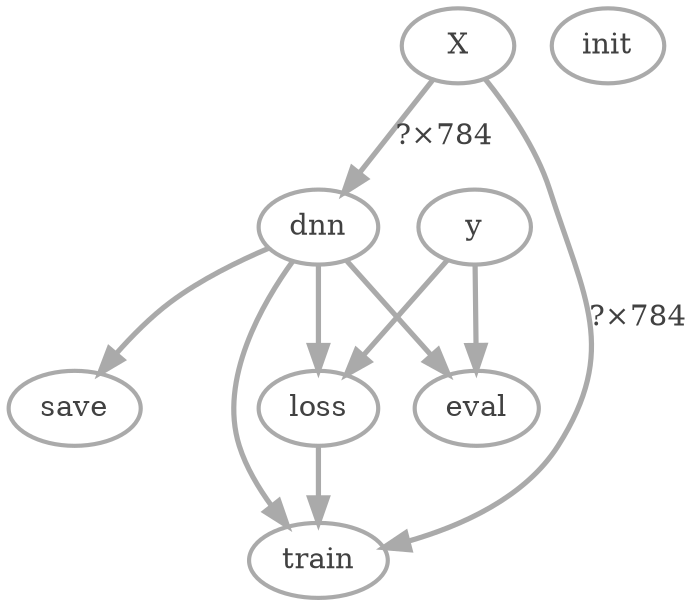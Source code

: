 digraph G {
	graph [color=white fillcolor=white fontcolor="#414141" style=rounded]
	node [color="#aaaaaa" fillcolor=white fontcolor="#414141" penwidth=2 style=filled]
	edge [arrowsize=1.2 color="#aaaaaa" fontcolor="#414141" penwidth=2.5]
	X [label=X]
	y [label=y]
	dnn [label=dnn]
	loss [label=loss]
	train [label=train]
	eval [label=eval]
	init [label=init]
	save [label=save]
	X -> dnn [label="?×784"]
	y -> loss [label=""]
	dnn -> loss
	dnn -> train
	loss -> train
	X -> train [label="?×784"]
	y -> eval [label=""]
	dnn -> eval
	dnn -> save
}
